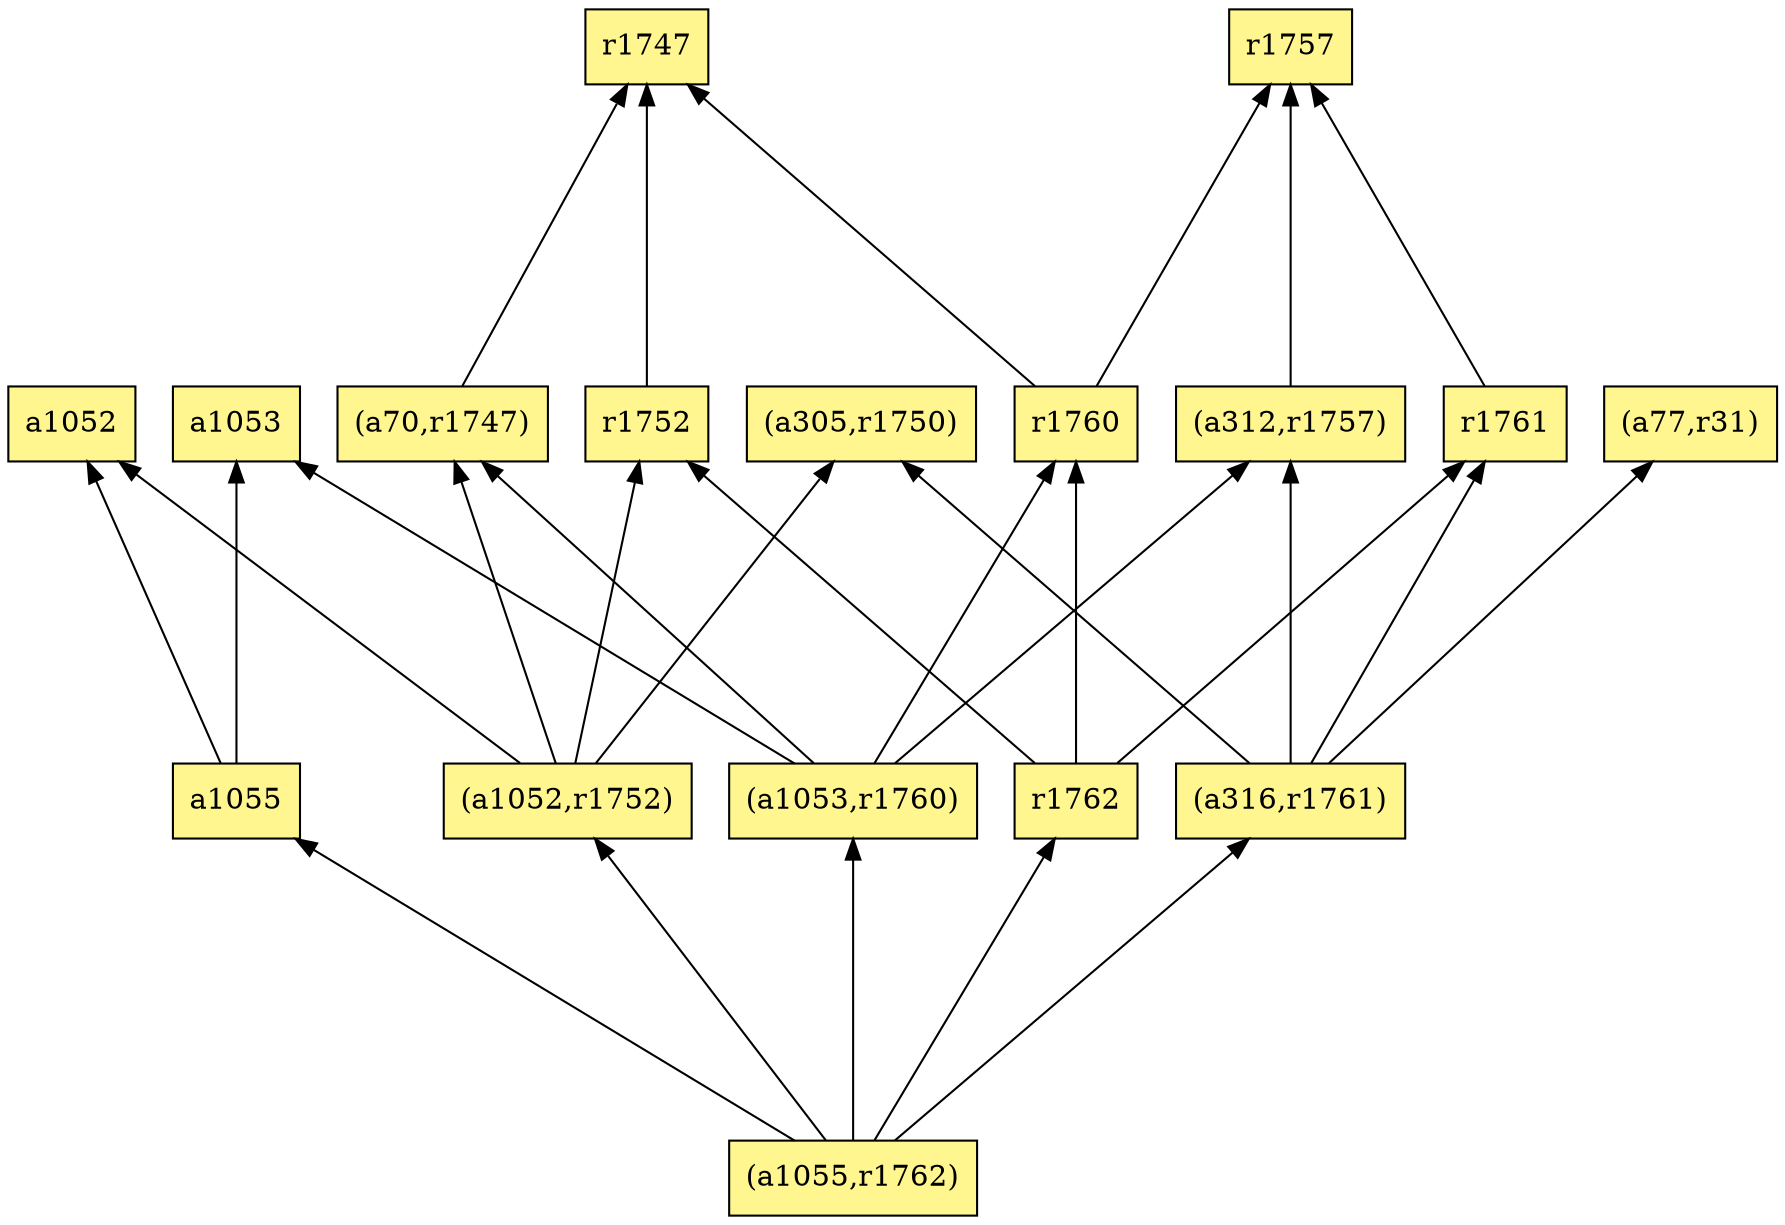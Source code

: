 digraph G {
rankdir=BT;ranksep="2.0";
"(a70,r1747)" [shape=record,fillcolor=khaki1,style=filled,label="{(a70,r1747)}"];
"r1760" [shape=record,fillcolor=khaki1,style=filled,label="{r1760}"];
"(a305,r1750)" [shape=record,fillcolor=khaki1,style=filled,label="{(a305,r1750)}"];
"a1055" [shape=record,fillcolor=khaki1,style=filled,label="{a1055}"];
"(a1053,r1760)" [shape=record,fillcolor=khaki1,style=filled,label="{(a1053,r1760)}"];
"(a316,r1761)" [shape=record,fillcolor=khaki1,style=filled,label="{(a316,r1761)}"];
"r1757" [shape=record,fillcolor=khaki1,style=filled,label="{r1757}"];
"(a312,r1757)" [shape=record,fillcolor=khaki1,style=filled,label="{(a312,r1757)}"];
"(a1055,r1762)" [shape=record,fillcolor=khaki1,style=filled,label="{(a1055,r1762)}"];
"(a77,r31)" [shape=record,fillcolor=khaki1,style=filled,label="{(a77,r31)}"];
"r1747" [shape=record,fillcolor=khaki1,style=filled,label="{r1747}"];
"r1762" [shape=record,fillcolor=khaki1,style=filled,label="{r1762}"];
"r1761" [shape=record,fillcolor=khaki1,style=filled,label="{r1761}"];
"r1752" [shape=record,fillcolor=khaki1,style=filled,label="{r1752}"];
"a1053" [shape=record,fillcolor=khaki1,style=filled,label="{a1053}"];
"(a1052,r1752)" [shape=record,fillcolor=khaki1,style=filled,label="{(a1052,r1752)}"];
"a1052" [shape=record,fillcolor=khaki1,style=filled,label="{a1052}"];
"(a70,r1747)" -> "r1747"
"r1760" -> "r1747"
"r1760" -> "r1757"
"a1055" -> "a1053"
"a1055" -> "a1052"
"(a1053,r1760)" -> "a1053"
"(a1053,r1760)" -> "(a70,r1747)"
"(a1053,r1760)" -> "(a312,r1757)"
"(a1053,r1760)" -> "r1760"
"(a316,r1761)" -> "(a305,r1750)"
"(a316,r1761)" -> "(a77,r31)"
"(a316,r1761)" -> "r1761"
"(a316,r1761)" -> "(a312,r1757)"
"(a312,r1757)" -> "r1757"
"(a1055,r1762)" -> "r1762"
"(a1055,r1762)" -> "a1055"
"(a1055,r1762)" -> "(a1053,r1760)"
"(a1055,r1762)" -> "(a316,r1761)"
"(a1055,r1762)" -> "(a1052,r1752)"
"r1762" -> "r1760"
"r1762" -> "r1761"
"r1762" -> "r1752"
"r1761" -> "r1757"
"r1752" -> "r1747"
"(a1052,r1752)" -> "(a305,r1750)"
"(a1052,r1752)" -> "(a70,r1747)"
"(a1052,r1752)" -> "r1752"
"(a1052,r1752)" -> "a1052"
}